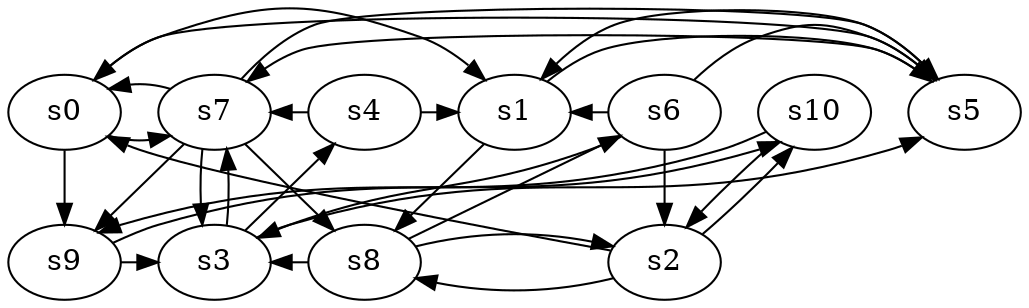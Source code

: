 digraph game_0859_complex_11 {
    s0 [name="s0", player=1];
    s1 [name="s1", player=0, target=1];
    s2 [name="s2", player=1, target=1];
    s3 [name="s3", player=0];
    s4 [name="s4", player=0];
    s5 [name="s5", player=0];
    s6 [name="s6", player=0];
    s7 [name="s7", player=0, target=1];
    s8 [name="s8", player=1];
    s9 [name="s9", player=1];
    s10 [name="s10", player=0, target=1];

    s0 -> s1 [constraint="time % 8 == 4"];
    s0 -> s7 [constraint="time % 7 == 1"];
    s0 -> s9 [constraint="time == 4 || time == 5 || time == 8 || time == 9 || time == 12"];
    s1 -> s5 [constraint="time % 4 == 0 && time % 5 == 4"];
    s1 -> s8 [constraint="time % 5 == 4 || time % 5 == 0"];
    s2 -> s0 [constraint="time == 1 || time == 3 || time == 6 || time == 8 || time == 18"];
    s2 -> s8 [constraint="time == 3 || time == 9 || time == 11"];
    s2 -> s10 [constraint="time % 2 == 1 || time % 4 == 2"];
    s3 -> s4 [constraint="time % 2 == 0 && time % 3 == 2"];
    s3 -> s5 [constraint="time % 6 == 3"];
    s3 -> s7 [constraint="time % 2 == 0 && time % 4 == 2"];
    s4 -> s1 [constraint="time % 4 == 2 && time % 5 == 0"];
    s4 -> s7 [constraint="time == 23"];
    s5 -> s0 [constraint="!(time % 2 == 1)"];
    s5 -> s1 [constraint="time % 4 == 2"];
    s5 -> s7 [constraint="time % 3 == 0 || time % 2 == 1"];
    s6 -> s1 [constraint="time % 4 == 1"];
    s6 -> s2;
    s6 -> s3 [constraint="time == 0 || time == 1 || time == 2 || time == 8 || time == 14"];
    s6 -> s5 [constraint="time % 2 == 1 || time % 2 == 1"];
    s7 -> s0 [constraint="time % 3 == 0 && time % 4 == 1"];
    s7 -> s3;
    s7 -> s5 [constraint="!(time % 4 == 0)"];
    s7 -> s8;
    s7 -> s9;
    s8 -> s2 [constraint="time % 6 == 3"];
    s8 -> s3 [constraint="!(time % 3 == 0)"];
    s8 -> s6 [constraint="time % 3 == 2 || time % 2 == 1"];
    s9 -> s3 [constraint="time % 3 == 1 || time % 3 == 0"];
    s9 -> s10 [constraint="time % 7 == 4"];
    s10 -> s2 [constraint="time % 3 == 1"];
    s10 -> s9 [constraint="time % 5 == 2"];
}
